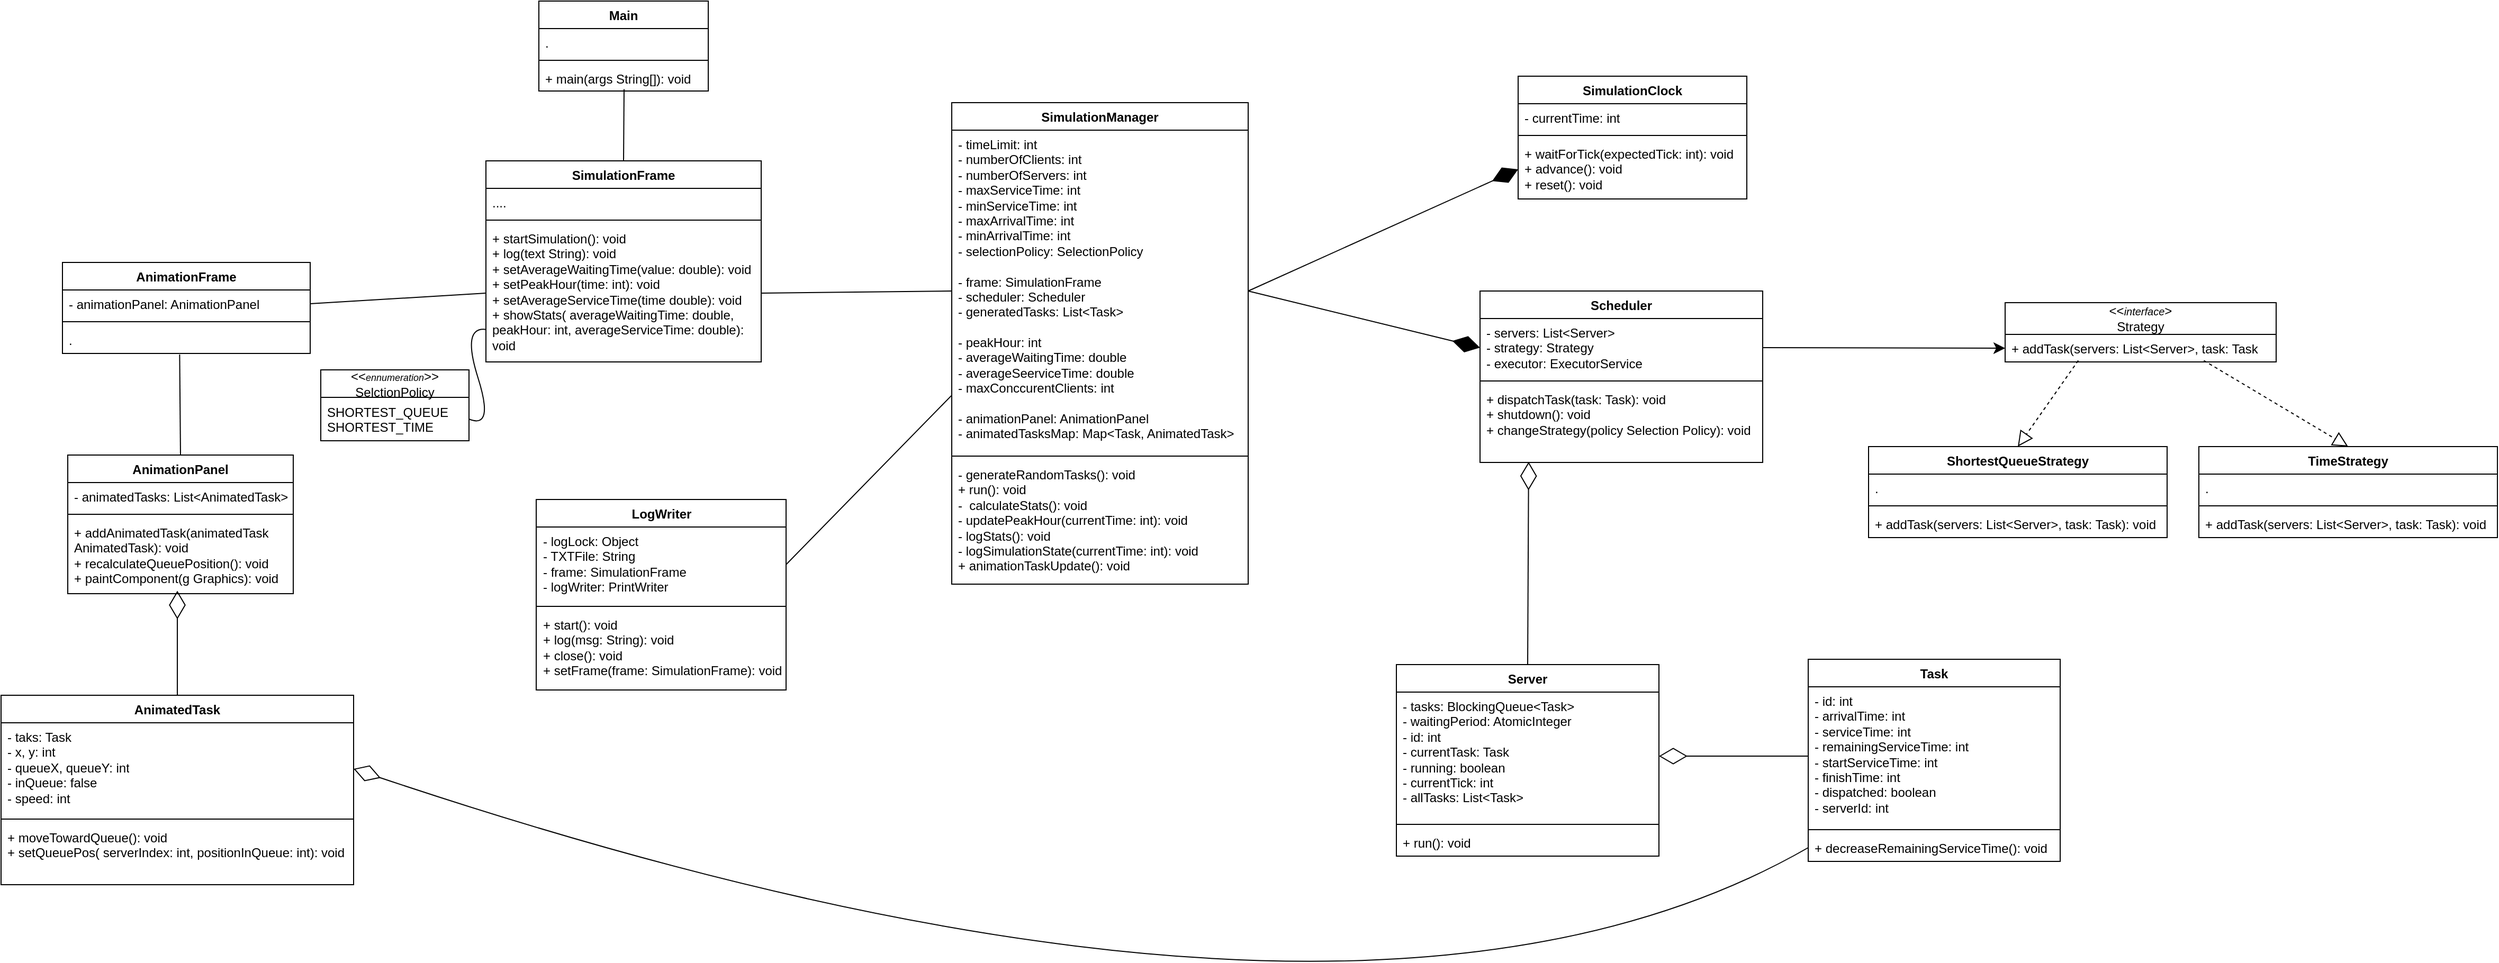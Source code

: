 <mxfile version="26.2.12">
  <diagram name="Page-1" id="WtHLVm3ZDDl0ZJdeEbrc">
    <mxGraphModel dx="3338" dy="1930" grid="0" gridSize="10" guides="1" tooltips="1" connect="1" arrows="1" fold="1" page="0" pageScale="1" pageWidth="850" pageHeight="1100" math="0" shadow="0">
      <root>
        <mxCell id="0" />
        <mxCell id="1" parent="0" />
        <mxCell id="SFz2zcpp2ltz0m5-1Bod-5" value="Scheduler" style="swimlane;fontStyle=1;align=center;verticalAlign=top;childLayout=stackLayout;horizontal=1;startSize=26;horizontalStack=0;resizeParent=1;resizeParentMax=0;resizeLast=0;collapsible=1;marginBottom=0;whiteSpace=wrap;html=1;" parent="1" vertex="1">
          <mxGeometry x="756" y="26" width="267" height="162" as="geometry" />
        </mxCell>
        <mxCell id="SFz2zcpp2ltz0m5-1Bod-6" value="- servers: List&amp;lt;Server&amp;gt;&lt;div&gt;- strategy: Strategy&lt;/div&gt;&lt;div&gt;- executor: ExecutorService&lt;/div&gt;" style="text;strokeColor=none;fillColor=none;align=left;verticalAlign=top;spacingLeft=4;spacingRight=4;overflow=hidden;rotatable=0;points=[[0,0.5],[1,0.5]];portConstraint=eastwest;whiteSpace=wrap;html=1;" parent="SFz2zcpp2ltz0m5-1Bod-5" vertex="1">
          <mxGeometry y="26" width="267" height="55" as="geometry" />
        </mxCell>
        <mxCell id="SFz2zcpp2ltz0m5-1Bod-7" value="" style="line;strokeWidth=1;fillColor=none;align=left;verticalAlign=middle;spacingTop=-1;spacingLeft=3;spacingRight=3;rotatable=0;labelPosition=right;points=[];portConstraint=eastwest;strokeColor=inherit;" parent="SFz2zcpp2ltz0m5-1Bod-5" vertex="1">
          <mxGeometry y="81" width="267" height="8" as="geometry" />
        </mxCell>
        <mxCell id="SFz2zcpp2ltz0m5-1Bod-8" value="+ dispatchTask(task: Task): void&lt;div&gt;+ shutdown(): void&lt;/div&gt;&lt;div&gt;+ changeStrategy(policy Selection Policy): void&lt;/div&gt;" style="text;strokeColor=none;fillColor=none;align=left;verticalAlign=top;spacingLeft=4;spacingRight=4;overflow=hidden;rotatable=0;points=[[0,0.5],[1,0.5]];portConstraint=eastwest;whiteSpace=wrap;html=1;" parent="SFz2zcpp2ltz0m5-1Bod-5" vertex="1">
          <mxGeometry y="89" width="267" height="73" as="geometry" />
        </mxCell>
        <mxCell id="SFz2zcpp2ltz0m5-1Bod-9" value="&lt;div&gt;&amp;lt;&amp;lt;&lt;i&gt;&lt;font style=&quot;font-size: 9px;&quot;&gt;ennumeration&lt;/font&gt;&lt;/i&gt;&amp;gt;&amp;gt;&lt;/div&gt;SelctionPolicy" style="swimlane;fontStyle=0;childLayout=stackLayout;horizontal=1;startSize=26;fillColor=none;horizontalStack=0;resizeParent=1;resizeParentMax=0;resizeLast=0;collapsible=1;marginBottom=0;whiteSpace=wrap;html=1;" parent="1" vertex="1">
          <mxGeometry x="-339" y="100.5" width="140" height="67" as="geometry" />
        </mxCell>
        <mxCell id="SFz2zcpp2ltz0m5-1Bod-10" value="SHORTEST_QUEUE&lt;div&gt;SHORTEST_TIME&lt;/div&gt;" style="text;strokeColor=none;fillColor=none;align=left;verticalAlign=top;spacingLeft=4;spacingRight=4;overflow=hidden;rotatable=0;points=[[0,0.5],[1,0.5]];portConstraint=eastwest;whiteSpace=wrap;html=1;" parent="SFz2zcpp2ltz0m5-1Bod-9" vertex="1">
          <mxGeometry y="26" width="140" height="41" as="geometry" />
        </mxCell>
        <mxCell id="SFz2zcpp2ltz0m5-1Bod-15" value="ShortestQueueStrategy" style="swimlane;fontStyle=1;align=center;verticalAlign=top;childLayout=stackLayout;horizontal=1;startSize=26;horizontalStack=0;resizeParent=1;resizeParentMax=0;resizeLast=0;collapsible=1;marginBottom=0;whiteSpace=wrap;html=1;" parent="1" vertex="1">
          <mxGeometry x="1123" y="173" width="282" height="86" as="geometry" />
        </mxCell>
        <mxCell id="SFz2zcpp2ltz0m5-1Bod-16" value="." style="text;strokeColor=none;fillColor=none;align=left;verticalAlign=top;spacingLeft=4;spacingRight=4;overflow=hidden;rotatable=0;points=[[0,0.5],[1,0.5]];portConstraint=eastwest;whiteSpace=wrap;html=1;" parent="SFz2zcpp2ltz0m5-1Bod-15" vertex="1">
          <mxGeometry y="26" width="282" height="26" as="geometry" />
        </mxCell>
        <mxCell id="SFz2zcpp2ltz0m5-1Bod-17" value="" style="line;strokeWidth=1;fillColor=none;align=left;verticalAlign=middle;spacingTop=-1;spacingLeft=3;spacingRight=3;rotatable=0;labelPosition=right;points=[];portConstraint=eastwest;strokeColor=inherit;" parent="SFz2zcpp2ltz0m5-1Bod-15" vertex="1">
          <mxGeometry y="52" width="282" height="8" as="geometry" />
        </mxCell>
        <mxCell id="SFz2zcpp2ltz0m5-1Bod-18" value="+ addTask(servers: List&amp;lt;Server&amp;gt;, task: Task): void" style="text;strokeColor=none;fillColor=none;align=left;verticalAlign=top;spacingLeft=4;spacingRight=4;overflow=hidden;rotatable=0;points=[[0,0.5],[1,0.5]];portConstraint=eastwest;whiteSpace=wrap;html=1;" parent="SFz2zcpp2ltz0m5-1Bod-15" vertex="1">
          <mxGeometry y="60" width="282" height="26" as="geometry" />
        </mxCell>
        <mxCell id="SFz2zcpp2ltz0m5-1Bod-19" value="TimeStrategy" style="swimlane;fontStyle=1;align=center;verticalAlign=top;childLayout=stackLayout;horizontal=1;startSize=26;horizontalStack=0;resizeParent=1;resizeParentMax=0;resizeLast=0;collapsible=1;marginBottom=0;whiteSpace=wrap;html=1;" parent="1" vertex="1">
          <mxGeometry x="1435" y="173" width="282" height="86" as="geometry" />
        </mxCell>
        <mxCell id="SFz2zcpp2ltz0m5-1Bod-20" value="." style="text;strokeColor=none;fillColor=none;align=left;verticalAlign=top;spacingLeft=4;spacingRight=4;overflow=hidden;rotatable=0;points=[[0,0.5],[1,0.5]];portConstraint=eastwest;whiteSpace=wrap;html=1;" parent="SFz2zcpp2ltz0m5-1Bod-19" vertex="1">
          <mxGeometry y="26" width="282" height="26" as="geometry" />
        </mxCell>
        <mxCell id="SFz2zcpp2ltz0m5-1Bod-21" value="" style="line;strokeWidth=1;fillColor=none;align=left;verticalAlign=middle;spacingTop=-1;spacingLeft=3;spacingRight=3;rotatable=0;labelPosition=right;points=[];portConstraint=eastwest;strokeColor=inherit;" parent="SFz2zcpp2ltz0m5-1Bod-19" vertex="1">
          <mxGeometry y="52" width="282" height="8" as="geometry" />
        </mxCell>
        <mxCell id="SFz2zcpp2ltz0m5-1Bod-22" value="+ addTask(servers: List&amp;lt;Server&amp;gt;, task: Task): void" style="text;strokeColor=none;fillColor=none;align=left;verticalAlign=top;spacingLeft=4;spacingRight=4;overflow=hidden;rotatable=0;points=[[0,0.5],[1,0.5]];portConstraint=eastwest;whiteSpace=wrap;html=1;" parent="SFz2zcpp2ltz0m5-1Bod-19" vertex="1">
          <mxGeometry y="60" width="282" height="26" as="geometry" />
        </mxCell>
        <mxCell id="SFz2zcpp2ltz0m5-1Bod-23" value="SimulationManager" style="swimlane;fontStyle=1;align=center;verticalAlign=top;childLayout=stackLayout;horizontal=1;startSize=26;horizontalStack=0;resizeParent=1;resizeParentMax=0;resizeLast=0;collapsible=1;marginBottom=0;whiteSpace=wrap;html=1;" parent="1" vertex="1">
          <mxGeometry x="257" y="-152" width="280" height="455" as="geometry" />
        </mxCell>
        <mxCell id="SFz2zcpp2ltz0m5-1Bod-24" value="- timeLimit: int&lt;div&gt;- numberOfClients: int&lt;/div&gt;&lt;div&gt;- numberOfServers: int&lt;/div&gt;&lt;div&gt;- maxServiceTime: int&lt;/div&gt;&lt;div&gt;- minServiceTime: int&lt;/div&gt;&lt;div&gt;- maxArrivalTime: int&lt;/div&gt;&lt;div&gt;- minArrivalTime: int&lt;/div&gt;&lt;div&gt;- selectionPolicy: SelectionPolicy&lt;/div&gt;&lt;div&gt;&lt;br&gt;&lt;/div&gt;&lt;div&gt;- frame: SimulationFrame&lt;/div&gt;&lt;div&gt;- scheduler: Scheduler&lt;br&gt;- generatedTasks: List&amp;lt;Task&amp;gt;&lt;/div&gt;&lt;div&gt;&lt;br&gt;&lt;/div&gt;&lt;div&gt;- peakHour: int&lt;/div&gt;&lt;div&gt;- averageWaitingTime: double&lt;/div&gt;&lt;div&gt;- averageSeerviceTime: double&lt;/div&gt;&lt;div&gt;- maxConccurentClients: int&lt;/div&gt;&lt;div&gt;&lt;br&gt;&lt;/div&gt;&lt;div&gt;- animationPanel: AnimationPanel&lt;/div&gt;&lt;div&gt;- animatedTasksMap: Map&amp;lt;Task, AnimatedTask&amp;gt;&lt;/div&gt;" style="text;strokeColor=none;fillColor=none;align=left;verticalAlign=top;spacingLeft=4;spacingRight=4;overflow=hidden;rotatable=0;points=[[0,0.5],[1,0.5]];portConstraint=eastwest;whiteSpace=wrap;html=1;" parent="SFz2zcpp2ltz0m5-1Bod-23" vertex="1">
          <mxGeometry y="26" width="280" height="304" as="geometry" />
        </mxCell>
        <mxCell id="SFz2zcpp2ltz0m5-1Bod-25" value="" style="line;strokeWidth=1;fillColor=none;align=left;verticalAlign=middle;spacingTop=-1;spacingLeft=3;spacingRight=3;rotatable=0;labelPosition=right;points=[];portConstraint=eastwest;strokeColor=inherit;" parent="SFz2zcpp2ltz0m5-1Bod-23" vertex="1">
          <mxGeometry y="330" width="280" height="8" as="geometry" />
        </mxCell>
        <mxCell id="SFz2zcpp2ltz0m5-1Bod-26" value="- generateRandomTasks(): void&lt;div&gt;&lt;span style=&quot;background-color: transparent; color: light-dark(rgb(0, 0, 0), rgb(255, 255, 255));&quot;&gt;+ run(): void&lt;/span&gt;&lt;/div&gt;&lt;div&gt;&lt;span style=&quot;background-color: transparent; color: light-dark(rgb(0, 0, 0), rgb(255, 255, 255));&quot;&gt;-&amp;nbsp; calculateStats(): void&lt;/span&gt;&lt;/div&gt;&lt;div&gt;&lt;span style=&quot;background-color: transparent; color: light-dark(rgb(0, 0, 0), rgb(255, 255, 255));&quot;&gt;- updatePeakHour(currentTime: int): void&lt;/span&gt;&lt;/div&gt;&lt;div&gt;- logStats(): void&lt;/div&gt;&lt;div&gt;- logSimulationState(currentTime: int): void&lt;/div&gt;&lt;div&gt;+ animationTaskUpdate(): void&lt;/div&gt;&lt;div&gt;&lt;br&gt;&lt;/div&gt;" style="text;strokeColor=none;fillColor=none;align=left;verticalAlign=top;spacingLeft=4;spacingRight=4;overflow=hidden;rotatable=0;points=[[0,0.5],[1,0.5]];portConstraint=eastwest;whiteSpace=wrap;html=1;" parent="SFz2zcpp2ltz0m5-1Bod-23" vertex="1">
          <mxGeometry y="338" width="280" height="117" as="geometry" />
        </mxCell>
        <mxCell id="SFz2zcpp2ltz0m5-1Bod-27" value="LogWriter" style="swimlane;fontStyle=1;align=center;verticalAlign=top;childLayout=stackLayout;horizontal=1;startSize=26;horizontalStack=0;resizeParent=1;resizeParentMax=0;resizeLast=0;collapsible=1;marginBottom=0;whiteSpace=wrap;html=1;" parent="1" vertex="1">
          <mxGeometry x="-135.5" y="223" width="236" height="180" as="geometry" />
        </mxCell>
        <mxCell id="SFz2zcpp2ltz0m5-1Bod-28" value="- logLock: Object&lt;div&gt;- TXTFile: String&lt;/div&gt;&lt;div&gt;- frame: SimulationFrame&lt;/div&gt;&lt;div&gt;- logWriter: PrintWriter&lt;/div&gt;&lt;div&gt;&lt;br&gt;&lt;/div&gt;" style="text;strokeColor=none;fillColor=none;align=left;verticalAlign=top;spacingLeft=4;spacingRight=4;overflow=hidden;rotatable=0;points=[[0,0.5],[1,0.5]];portConstraint=eastwest;whiteSpace=wrap;html=1;" parent="SFz2zcpp2ltz0m5-1Bod-27" vertex="1">
          <mxGeometry y="26" width="236" height="71" as="geometry" />
        </mxCell>
        <mxCell id="SFz2zcpp2ltz0m5-1Bod-29" value="" style="line;strokeWidth=1;fillColor=none;align=left;verticalAlign=middle;spacingTop=-1;spacingLeft=3;spacingRight=3;rotatable=0;labelPosition=right;points=[];portConstraint=eastwest;strokeColor=inherit;" parent="SFz2zcpp2ltz0m5-1Bod-27" vertex="1">
          <mxGeometry y="97" width="236" height="8" as="geometry" />
        </mxCell>
        <mxCell id="SFz2zcpp2ltz0m5-1Bod-30" value="+ start(): void&lt;div&gt;+ log(msg: String): void&lt;/div&gt;&lt;div&gt;+ close(): void&lt;/div&gt;&lt;div&gt;+ setFrame(frame: SimulationFrame): void&lt;/div&gt;" style="text;strokeColor=none;fillColor=none;align=left;verticalAlign=top;spacingLeft=4;spacingRight=4;overflow=hidden;rotatable=0;points=[[0,0.5],[1,0.5]];portConstraint=eastwest;whiteSpace=wrap;html=1;" parent="SFz2zcpp2ltz0m5-1Bod-27" vertex="1">
          <mxGeometry y="105" width="236" height="75" as="geometry" />
        </mxCell>
        <mxCell id="SFz2zcpp2ltz0m5-1Bod-31" value="AnimationFrame" style="swimlane;fontStyle=1;align=center;verticalAlign=top;childLayout=stackLayout;horizontal=1;startSize=26;horizontalStack=0;resizeParent=1;resizeParentMax=0;resizeLast=0;collapsible=1;marginBottom=0;whiteSpace=wrap;html=1;" parent="1" vertex="1">
          <mxGeometry x="-583" y="-1" width="234" height="86" as="geometry" />
        </mxCell>
        <mxCell id="SFz2zcpp2ltz0m5-1Bod-32" value="- animationPanel: AnimationPanel" style="text;strokeColor=none;fillColor=none;align=left;verticalAlign=top;spacingLeft=4;spacingRight=4;overflow=hidden;rotatable=0;points=[[0,0.5],[1,0.5]];portConstraint=eastwest;whiteSpace=wrap;html=1;" parent="SFz2zcpp2ltz0m5-1Bod-31" vertex="1">
          <mxGeometry y="26" width="234" height="26" as="geometry" />
        </mxCell>
        <mxCell id="SFz2zcpp2ltz0m5-1Bod-33" value="" style="line;strokeWidth=1;fillColor=none;align=left;verticalAlign=middle;spacingTop=-1;spacingLeft=3;spacingRight=3;rotatable=0;labelPosition=right;points=[];portConstraint=eastwest;strokeColor=inherit;" parent="SFz2zcpp2ltz0m5-1Bod-31" vertex="1">
          <mxGeometry y="52" width="234" height="8" as="geometry" />
        </mxCell>
        <mxCell id="SFz2zcpp2ltz0m5-1Bod-34" value="." style="text;strokeColor=none;fillColor=none;align=left;verticalAlign=top;spacingLeft=4;spacingRight=4;overflow=hidden;rotatable=0;points=[[0,0.5],[1,0.5]];portConstraint=eastwest;whiteSpace=wrap;html=1;" parent="SFz2zcpp2ltz0m5-1Bod-31" vertex="1">
          <mxGeometry y="60" width="234" height="26" as="geometry" />
        </mxCell>
        <mxCell id="SFz2zcpp2ltz0m5-1Bod-35" value="AnimationPanel" style="swimlane;fontStyle=1;align=center;verticalAlign=top;childLayout=stackLayout;horizontal=1;startSize=26;horizontalStack=0;resizeParent=1;resizeParentMax=0;resizeLast=0;collapsible=1;marginBottom=0;whiteSpace=wrap;html=1;" parent="1" vertex="1">
          <mxGeometry x="-578" y="181" width="213" height="131" as="geometry" />
        </mxCell>
        <mxCell id="SFz2zcpp2ltz0m5-1Bod-36" value="- animatedTasks: List&amp;lt;AnimatedTask&amp;gt;" style="text;strokeColor=none;fillColor=none;align=left;verticalAlign=top;spacingLeft=4;spacingRight=4;overflow=hidden;rotatable=0;points=[[0,0.5],[1,0.5]];portConstraint=eastwest;whiteSpace=wrap;html=1;" parent="SFz2zcpp2ltz0m5-1Bod-35" vertex="1">
          <mxGeometry y="26" width="213" height="26" as="geometry" />
        </mxCell>
        <mxCell id="SFz2zcpp2ltz0m5-1Bod-37" value="" style="line;strokeWidth=1;fillColor=none;align=left;verticalAlign=middle;spacingTop=-1;spacingLeft=3;spacingRight=3;rotatable=0;labelPosition=right;points=[];portConstraint=eastwest;strokeColor=inherit;" parent="SFz2zcpp2ltz0m5-1Bod-35" vertex="1">
          <mxGeometry y="52" width="213" height="8" as="geometry" />
        </mxCell>
        <mxCell id="SFz2zcpp2ltz0m5-1Bod-38" value="+ addAnimatedTask(animatedTask AnimatedTask): void&lt;div&gt;+ recalculateQueuePosition(): void&lt;/div&gt;&lt;div&gt;+ paintComponent(g Graphics): void&lt;/div&gt;" style="text;strokeColor=none;fillColor=none;align=left;verticalAlign=top;spacingLeft=4;spacingRight=4;overflow=hidden;rotatable=0;points=[[0,0.5],[1,0.5]];portConstraint=eastwest;whiteSpace=wrap;html=1;" parent="SFz2zcpp2ltz0m5-1Bod-35" vertex="1">
          <mxGeometry y="60" width="213" height="71" as="geometry" />
        </mxCell>
        <mxCell id="SFz2zcpp2ltz0m5-1Bod-39" value="Main" style="swimlane;fontStyle=1;align=center;verticalAlign=top;childLayout=stackLayout;horizontal=1;startSize=26;horizontalStack=0;resizeParent=1;resizeParentMax=0;resizeLast=0;collapsible=1;marginBottom=0;whiteSpace=wrap;html=1;" parent="1" vertex="1">
          <mxGeometry x="-133" y="-248" width="160" height="85" as="geometry" />
        </mxCell>
        <mxCell id="SFz2zcpp2ltz0m5-1Bod-40" value="." style="text;strokeColor=none;fillColor=none;align=left;verticalAlign=top;spacingLeft=4;spacingRight=4;overflow=hidden;rotatable=0;points=[[0,0.5],[1,0.5]];portConstraint=eastwest;whiteSpace=wrap;html=1;" parent="SFz2zcpp2ltz0m5-1Bod-39" vertex="1">
          <mxGeometry y="26" width="160" height="26" as="geometry" />
        </mxCell>
        <mxCell id="SFz2zcpp2ltz0m5-1Bod-41" value="" style="line;strokeWidth=1;fillColor=none;align=left;verticalAlign=middle;spacingTop=-1;spacingLeft=3;spacingRight=3;rotatable=0;labelPosition=right;points=[];portConstraint=eastwest;strokeColor=inherit;" parent="SFz2zcpp2ltz0m5-1Bod-39" vertex="1">
          <mxGeometry y="52" width="160" height="8" as="geometry" />
        </mxCell>
        <mxCell id="SFz2zcpp2ltz0m5-1Bod-42" value="+ main(args String[]): void" style="text;strokeColor=none;fillColor=none;align=left;verticalAlign=top;spacingLeft=4;spacingRight=4;overflow=hidden;rotatable=0;points=[[0,0.5],[1,0.5]];portConstraint=eastwest;whiteSpace=wrap;html=1;" parent="SFz2zcpp2ltz0m5-1Bod-39" vertex="1">
          <mxGeometry y="60" width="160" height="25" as="geometry" />
        </mxCell>
        <mxCell id="SFz2zcpp2ltz0m5-1Bod-47" value="SimulationFrame" style="swimlane;fontStyle=1;align=center;verticalAlign=top;childLayout=stackLayout;horizontal=1;startSize=26;horizontalStack=0;resizeParent=1;resizeParentMax=0;resizeLast=0;collapsible=1;marginBottom=0;whiteSpace=wrap;html=1;" parent="1" vertex="1">
          <mxGeometry x="-183" y="-97" width="260" height="190" as="geometry" />
        </mxCell>
        <mxCell id="SFz2zcpp2ltz0m5-1Bod-48" value="...." style="text;strokeColor=none;fillColor=none;align=left;verticalAlign=top;spacingLeft=4;spacingRight=4;overflow=hidden;rotatable=0;points=[[0,0.5],[1,0.5]];portConstraint=eastwest;whiteSpace=wrap;html=1;" parent="SFz2zcpp2ltz0m5-1Bod-47" vertex="1">
          <mxGeometry y="26" width="260" height="26" as="geometry" />
        </mxCell>
        <mxCell id="SFz2zcpp2ltz0m5-1Bod-49" value="" style="line;strokeWidth=1;fillColor=none;align=left;verticalAlign=middle;spacingTop=-1;spacingLeft=3;spacingRight=3;rotatable=0;labelPosition=right;points=[];portConstraint=eastwest;strokeColor=inherit;" parent="SFz2zcpp2ltz0m5-1Bod-47" vertex="1">
          <mxGeometry y="52" width="260" height="8" as="geometry" />
        </mxCell>
        <mxCell id="SFz2zcpp2ltz0m5-1Bod-50" value="+ startSimulation(): void&lt;div&gt;+ log(text String): void&lt;/div&gt;&lt;div&gt;+ setAverageWaitingTime(value: double): void&lt;/div&gt;&lt;div&gt;+ setPeakHour(time: int): void&lt;/div&gt;&lt;div&gt;+ setAverageServiceTime(time double): void&lt;/div&gt;&lt;div&gt;+ showStats( averageWaitingTime: double, peakHour: int, averageServiceTime: double): void&lt;/div&gt;" style="text;strokeColor=none;fillColor=none;align=left;verticalAlign=top;spacingLeft=4;spacingRight=4;overflow=hidden;rotatable=0;points=[[0,0.5],[1,0.5]];portConstraint=eastwest;whiteSpace=wrap;html=1;" parent="SFz2zcpp2ltz0m5-1Bod-47" vertex="1">
          <mxGeometry y="60" width="260" height="130" as="geometry" />
        </mxCell>
        <mxCell id="SFz2zcpp2ltz0m5-1Bod-51" value="AnimatedTask" style="swimlane;fontStyle=1;align=center;verticalAlign=top;childLayout=stackLayout;horizontal=1;startSize=26;horizontalStack=0;resizeParent=1;resizeParentMax=0;resizeLast=0;collapsible=1;marginBottom=0;whiteSpace=wrap;html=1;" parent="1" vertex="1">
          <mxGeometry x="-641" y="408" width="333" height="179" as="geometry" />
        </mxCell>
        <mxCell id="SFz2zcpp2ltz0m5-1Bod-52" value="- taks: Task&lt;div&gt;- x, y: int&lt;/div&gt;&lt;div&gt;- queueX, queueY: int&lt;/div&gt;&lt;div&gt;- inQueue: false&lt;/div&gt;&lt;div&gt;- speed: int&lt;/div&gt;" style="text;strokeColor=none;fillColor=none;align=left;verticalAlign=top;spacingLeft=4;spacingRight=4;overflow=hidden;rotatable=0;points=[[0,0.5],[1,0.5]];portConstraint=eastwest;whiteSpace=wrap;html=1;" parent="SFz2zcpp2ltz0m5-1Bod-51" vertex="1">
          <mxGeometry y="26" width="333" height="87" as="geometry" />
        </mxCell>
        <mxCell id="SFz2zcpp2ltz0m5-1Bod-53" value="" style="line;strokeWidth=1;fillColor=none;align=left;verticalAlign=middle;spacingTop=-1;spacingLeft=3;spacingRight=3;rotatable=0;labelPosition=right;points=[];portConstraint=eastwest;strokeColor=inherit;" parent="SFz2zcpp2ltz0m5-1Bod-51" vertex="1">
          <mxGeometry y="113" width="333" height="8" as="geometry" />
        </mxCell>
        <mxCell id="SFz2zcpp2ltz0m5-1Bod-54" value="+ moveTowardQueue(): void&lt;div&gt;+ setQueuePos( serverIndex: int, positionInQueue: int): void&lt;/div&gt;&lt;div&gt;&lt;br&gt;&lt;/div&gt;" style="text;strokeColor=none;fillColor=none;align=left;verticalAlign=top;spacingLeft=4;spacingRight=4;overflow=hidden;rotatable=0;points=[[0,0.5],[1,0.5]];portConstraint=eastwest;whiteSpace=wrap;html=1;" parent="SFz2zcpp2ltz0m5-1Bod-51" vertex="1">
          <mxGeometry y="121" width="333" height="58" as="geometry" />
        </mxCell>
        <mxCell id="SFz2zcpp2ltz0m5-1Bod-55" value="Server" style="swimlane;fontStyle=1;align=center;verticalAlign=top;childLayout=stackLayout;horizontal=1;startSize=26;horizontalStack=0;resizeParent=1;resizeParentMax=0;resizeLast=0;collapsible=1;marginBottom=0;whiteSpace=wrap;html=1;" parent="1" vertex="1">
          <mxGeometry x="677" y="379" width="248" height="181" as="geometry" />
        </mxCell>
        <mxCell id="SFz2zcpp2ltz0m5-1Bod-56" value="- tasks: BlockingQueue&amp;lt;Task&amp;gt;&lt;div&gt;- waitingPeriod: AtomicInteger&lt;/div&gt;&lt;div&gt;- id: int&lt;/div&gt;&lt;div&gt;- currentTask: Task&lt;/div&gt;&lt;div&gt;- running: boolean&lt;/div&gt;&lt;div&gt;- currentTick: int&lt;/div&gt;&lt;div&gt;- allTasks: List&amp;lt;Task&amp;gt;&lt;/div&gt;" style="text;strokeColor=none;fillColor=none;align=left;verticalAlign=top;spacingLeft=4;spacingRight=4;overflow=hidden;rotatable=0;points=[[0,0.5],[1,0.5]];portConstraint=eastwest;whiteSpace=wrap;html=1;" parent="SFz2zcpp2ltz0m5-1Bod-55" vertex="1">
          <mxGeometry y="26" width="248" height="121" as="geometry" />
        </mxCell>
        <mxCell id="SFz2zcpp2ltz0m5-1Bod-57" value="" style="line;strokeWidth=1;fillColor=none;align=left;verticalAlign=middle;spacingTop=-1;spacingLeft=3;spacingRight=3;rotatable=0;labelPosition=right;points=[];portConstraint=eastwest;strokeColor=inherit;" parent="SFz2zcpp2ltz0m5-1Bod-55" vertex="1">
          <mxGeometry y="147" width="248" height="8" as="geometry" />
        </mxCell>
        <mxCell id="SFz2zcpp2ltz0m5-1Bod-58" value="+ run(): void" style="text;strokeColor=none;fillColor=none;align=left;verticalAlign=top;spacingLeft=4;spacingRight=4;overflow=hidden;rotatable=0;points=[[0,0.5],[1,0.5]];portConstraint=eastwest;whiteSpace=wrap;html=1;" parent="SFz2zcpp2ltz0m5-1Bod-55" vertex="1">
          <mxGeometry y="155" width="248" height="26" as="geometry" />
        </mxCell>
        <mxCell id="SFz2zcpp2ltz0m5-1Bod-59" value="SimulationClock" style="swimlane;fontStyle=1;align=center;verticalAlign=top;childLayout=stackLayout;horizontal=1;startSize=26;horizontalStack=0;resizeParent=1;resizeParentMax=0;resizeLast=0;collapsible=1;marginBottom=0;whiteSpace=wrap;html=1;" parent="1" vertex="1">
          <mxGeometry x="792" y="-177" width="216" height="116" as="geometry" />
        </mxCell>
        <mxCell id="SFz2zcpp2ltz0m5-1Bod-60" value="- currentTime: int" style="text;strokeColor=none;fillColor=none;align=left;verticalAlign=top;spacingLeft=4;spacingRight=4;overflow=hidden;rotatable=0;points=[[0,0.5],[1,0.5]];portConstraint=eastwest;whiteSpace=wrap;html=1;" parent="SFz2zcpp2ltz0m5-1Bod-59" vertex="1">
          <mxGeometry y="26" width="216" height="26" as="geometry" />
        </mxCell>
        <mxCell id="SFz2zcpp2ltz0m5-1Bod-61" value="" style="line;strokeWidth=1;fillColor=none;align=left;verticalAlign=middle;spacingTop=-1;spacingLeft=3;spacingRight=3;rotatable=0;labelPosition=right;points=[];portConstraint=eastwest;strokeColor=inherit;" parent="SFz2zcpp2ltz0m5-1Bod-59" vertex="1">
          <mxGeometry y="52" width="216" height="8" as="geometry" />
        </mxCell>
        <mxCell id="SFz2zcpp2ltz0m5-1Bod-62" value="+ waitForTick(expectedTick: int): void&lt;div&gt;+ advance(): void&lt;/div&gt;&lt;div&gt;+ reset(): void&lt;/div&gt;" style="text;strokeColor=none;fillColor=none;align=left;verticalAlign=top;spacingLeft=4;spacingRight=4;overflow=hidden;rotatable=0;points=[[0,0.5],[1,0.5]];portConstraint=eastwest;whiteSpace=wrap;html=1;" parent="SFz2zcpp2ltz0m5-1Bod-59" vertex="1">
          <mxGeometry y="60" width="216" height="56" as="geometry" />
        </mxCell>
        <mxCell id="SFz2zcpp2ltz0m5-1Bod-63" value="Task" style="swimlane;fontStyle=1;align=center;verticalAlign=top;childLayout=stackLayout;horizontal=1;startSize=26;horizontalStack=0;resizeParent=1;resizeParentMax=0;resizeLast=0;collapsible=1;marginBottom=0;whiteSpace=wrap;html=1;" parent="1" vertex="1">
          <mxGeometry x="1066" y="374" width="238" height="191" as="geometry" />
        </mxCell>
        <mxCell id="SFz2zcpp2ltz0m5-1Bod-64" value="- id: int&lt;div&gt;- arrivalTime: int&lt;/div&gt;&lt;div&gt;- serviceTime: int&lt;/div&gt;&lt;div&gt;- remainingServiceTime: int&lt;/div&gt;&lt;div&gt;- startServiceTime: int&lt;/div&gt;&lt;div&gt;- finishTime: int&lt;/div&gt;&lt;div&gt;- dispatched: boolean&lt;/div&gt;&lt;div&gt;- serverId: int&lt;/div&gt;" style="text;strokeColor=none;fillColor=none;align=left;verticalAlign=top;spacingLeft=4;spacingRight=4;overflow=hidden;rotatable=0;points=[[0,0.5],[1,0.5]];portConstraint=eastwest;whiteSpace=wrap;html=1;" parent="SFz2zcpp2ltz0m5-1Bod-63" vertex="1">
          <mxGeometry y="26" width="238" height="131" as="geometry" />
        </mxCell>
        <mxCell id="SFz2zcpp2ltz0m5-1Bod-65" value="" style="line;strokeWidth=1;fillColor=none;align=left;verticalAlign=middle;spacingTop=-1;spacingLeft=3;spacingRight=3;rotatable=0;labelPosition=right;points=[];portConstraint=eastwest;strokeColor=inherit;" parent="SFz2zcpp2ltz0m5-1Bod-63" vertex="1">
          <mxGeometry y="157" width="238" height="8" as="geometry" />
        </mxCell>
        <mxCell id="SFz2zcpp2ltz0m5-1Bod-66" value="+ decreaseRemainingServiceTime(): void" style="text;strokeColor=none;fillColor=none;align=left;verticalAlign=top;spacingLeft=4;spacingRight=4;overflow=hidden;rotatable=0;points=[[0,0.5],[1,0.5]];portConstraint=eastwest;whiteSpace=wrap;html=1;" parent="SFz2zcpp2ltz0m5-1Bod-63" vertex="1">
          <mxGeometry y="165" width="238" height="26" as="geometry" />
        </mxCell>
        <mxCell id="SFz2zcpp2ltz0m5-1Bod-67" value="&lt;div&gt;&amp;lt;&amp;lt;&lt;i&gt;&lt;font style=&quot;font-size: 10px;&quot;&gt;interface&lt;/font&gt;&lt;/i&gt;&amp;gt;&lt;/div&gt;Strategy" style="swimlane;fontStyle=0;childLayout=stackLayout;horizontal=1;startSize=30;fillColor=none;horizontalStack=0;resizeParent=1;resizeParentMax=0;resizeLast=0;collapsible=1;marginBottom=0;whiteSpace=wrap;html=1;" parent="1" vertex="1">
          <mxGeometry x="1252" y="37" width="256" height="56" as="geometry" />
        </mxCell>
        <mxCell id="SFz2zcpp2ltz0m5-1Bod-68" value="+ addTask(servers: List&amp;lt;Server&amp;gt;, task: Task" style="text;strokeColor=none;fillColor=none;align=left;verticalAlign=top;spacingLeft=4;spacingRight=4;overflow=hidden;rotatable=0;points=[[0,0.5],[1,0.5]];portConstraint=eastwest;whiteSpace=wrap;html=1;" parent="SFz2zcpp2ltz0m5-1Bod-67" vertex="1">
          <mxGeometry y="30" width="256" height="26" as="geometry" />
        </mxCell>
        <mxCell id="cizCI-SVhBW7zia3xUuU-2" style="edgeStyle=none;curved=1;rounded=0;orthogonalLoop=1;jettySize=auto;html=1;exitX=1;exitY=0.5;exitDx=0;exitDy=0;entryX=0;entryY=0.5;entryDx=0;entryDy=0;fontSize=12;startSize=8;endSize=8;" edge="1" parent="1" source="SFz2zcpp2ltz0m5-1Bod-6" target="SFz2zcpp2ltz0m5-1Bod-68">
          <mxGeometry relative="1" as="geometry" />
        </mxCell>
        <mxCell id="cizCI-SVhBW7zia3xUuU-5" value="" style="endArrow=block;dashed=1;endFill=0;endSize=12;html=1;rounded=0;fontSize=12;curved=1;exitX=0.733;exitY=0.949;exitDx=0;exitDy=0;exitPerimeter=0;entryX=0.5;entryY=0;entryDx=0;entryDy=0;" edge="1" parent="1" source="SFz2zcpp2ltz0m5-1Bod-68" target="SFz2zcpp2ltz0m5-1Bod-19">
          <mxGeometry width="160" relative="1" as="geometry">
            <mxPoint x="1115" y="239" as="sourcePoint" />
            <mxPoint x="1275" y="239" as="targetPoint" />
          </mxGeometry>
        </mxCell>
        <mxCell id="cizCI-SVhBW7zia3xUuU-6" value="" style="endArrow=block;dashed=1;endFill=0;endSize=12;html=1;rounded=0;fontSize=12;curved=1;exitX=0.27;exitY=0.949;exitDx=0;exitDy=0;exitPerimeter=0;entryX=0.5;entryY=0;entryDx=0;entryDy=0;" edge="1" parent="1" source="SFz2zcpp2ltz0m5-1Bod-68" target="SFz2zcpp2ltz0m5-1Bod-15">
          <mxGeometry width="160" relative="1" as="geometry">
            <mxPoint x="1158" y="108" as="sourcePoint" />
            <mxPoint x="1318" y="108" as="targetPoint" />
          </mxGeometry>
        </mxCell>
        <mxCell id="cizCI-SVhBW7zia3xUuU-9" value="" style="endArrow=diamondThin;endFill=1;endSize=24;html=1;rounded=0;fontSize=12;curved=1;entryX=0;entryY=0.5;entryDx=0;entryDy=0;exitX=1;exitY=0.5;exitDx=0;exitDy=0;" edge="1" parent="1" source="SFz2zcpp2ltz0m5-1Bod-24" target="SFz2zcpp2ltz0m5-1Bod-6">
          <mxGeometry width="160" relative="1" as="geometry">
            <mxPoint x="439" y="205" as="sourcePoint" />
            <mxPoint x="599" y="205" as="targetPoint" />
          </mxGeometry>
        </mxCell>
        <mxCell id="cizCI-SVhBW7zia3xUuU-10" value="" style="endArrow=diamondThin;endFill=1;endSize=24;html=1;rounded=0;fontSize=12;curved=1;exitX=1;exitY=0.5;exitDx=0;exitDy=0;entryX=0;entryY=0.5;entryDx=0;entryDy=0;" edge="1" parent="1" source="SFz2zcpp2ltz0m5-1Bod-24" target="SFz2zcpp2ltz0m5-1Bod-62">
          <mxGeometry width="160" relative="1" as="geometry">
            <mxPoint x="838" y="-16" as="sourcePoint" />
            <mxPoint x="998" y="-16" as="targetPoint" />
          </mxGeometry>
        </mxCell>
        <mxCell id="cizCI-SVhBW7zia3xUuU-11" value="" style="endArrow=none;html=1;rounded=0;fontSize=12;startSize=8;endSize=8;curved=1;exitX=1;exitY=0.5;exitDx=0;exitDy=0;entryX=0;entryY=0.5;entryDx=0;entryDy=0;" edge="1" parent="1" source="SFz2zcpp2ltz0m5-1Bod-50" target="SFz2zcpp2ltz0m5-1Bod-24">
          <mxGeometry width="50" height="50" relative="1" as="geometry">
            <mxPoint x="125" y="98" as="sourcePoint" />
            <mxPoint x="175" y="48" as="targetPoint" />
          </mxGeometry>
        </mxCell>
        <mxCell id="cizCI-SVhBW7zia3xUuU-13" value="" style="endArrow=none;html=1;rounded=0;fontSize=12;startSize=8;endSize=8;curved=1;exitX=1;exitY=0.5;exitDx=0;exitDy=0;entryX=-0.001;entryY=0.825;entryDx=0;entryDy=0;entryPerimeter=0;" edge="1" parent="1" source="SFz2zcpp2ltz0m5-1Bod-28" target="SFz2zcpp2ltz0m5-1Bod-24">
          <mxGeometry width="50" height="50" relative="1" as="geometry">
            <mxPoint x="126" y="289" as="sourcePoint" />
            <mxPoint x="176" y="239" as="targetPoint" />
          </mxGeometry>
        </mxCell>
        <mxCell id="cizCI-SVhBW7zia3xUuU-14" value="" style="endArrow=diamondThin;endFill=0;endSize=24;html=1;rounded=0;fontSize=12;curved=1;exitX=0.5;exitY=0;exitDx=0;exitDy=0;entryX=0.172;entryY=0.991;entryDx=0;entryDy=0;entryPerimeter=0;" edge="1" parent="1" source="SFz2zcpp2ltz0m5-1Bod-55" target="SFz2zcpp2ltz0m5-1Bod-8">
          <mxGeometry width="160" relative="1" as="geometry">
            <mxPoint x="781" y="340" as="sourcePoint" />
            <mxPoint x="941" y="340" as="targetPoint" />
          </mxGeometry>
        </mxCell>
        <mxCell id="cizCI-SVhBW7zia3xUuU-15" value="" style="endArrow=diamondThin;endFill=0;endSize=24;html=1;rounded=0;fontSize=12;curved=1;entryX=1;entryY=0.5;entryDx=0;entryDy=0;exitX=0;exitY=0.5;exitDx=0;exitDy=0;" edge="1" parent="1" source="SFz2zcpp2ltz0m5-1Bod-64" target="SFz2zcpp2ltz0m5-1Bod-56">
          <mxGeometry width="160" relative="1" as="geometry">
            <mxPoint x="781" y="429" as="sourcePoint" />
            <mxPoint x="941" y="429" as="targetPoint" />
          </mxGeometry>
        </mxCell>
        <mxCell id="cizCI-SVhBW7zia3xUuU-16" value="" style="endArrow=none;html=1;rounded=0;fontSize=12;startSize=8;endSize=8;curved=1;entryX=0;entryY=0.5;entryDx=0;entryDy=0;exitX=1;exitY=0.5;exitDx=0;exitDy=0;" edge="1" parent="1" source="SFz2zcpp2ltz0m5-1Bod-32" target="SFz2zcpp2ltz0m5-1Bod-50">
          <mxGeometry width="50" height="50" relative="1" as="geometry">
            <mxPoint x="-329" y="276" as="sourcePoint" />
            <mxPoint x="-279" y="226" as="targetPoint" />
          </mxGeometry>
        </mxCell>
        <mxCell id="cizCI-SVhBW7zia3xUuU-17" value="" style="endArrow=none;html=1;rounded=0;fontSize=12;startSize=8;endSize=8;curved=1;entryX=0.473;entryY=1.038;entryDx=0;entryDy=0;entryPerimeter=0;exitX=0.5;exitY=0;exitDx=0;exitDy=0;" edge="1" parent="1" source="SFz2zcpp2ltz0m5-1Bod-35" target="SFz2zcpp2ltz0m5-1Bod-34">
          <mxGeometry width="50" height="50" relative="1" as="geometry">
            <mxPoint x="-329" y="276" as="sourcePoint" />
            <mxPoint x="-279" y="226" as="targetPoint" />
          </mxGeometry>
        </mxCell>
        <mxCell id="cizCI-SVhBW7zia3xUuU-18" value="" style="endArrow=diamondThin;endFill=0;endSize=24;html=1;rounded=0;fontSize=12;curved=1;entryX=0.486;entryY=0.962;entryDx=0;entryDy=0;entryPerimeter=0;exitX=0.5;exitY=0;exitDx=0;exitDy=0;" edge="1" parent="1" source="SFz2zcpp2ltz0m5-1Bod-51" target="SFz2zcpp2ltz0m5-1Bod-38">
          <mxGeometry width="160" relative="1" as="geometry">
            <mxPoint x="-468" y="565" as="sourcePoint" />
            <mxPoint x="-308" y="565" as="targetPoint" />
          </mxGeometry>
        </mxCell>
        <mxCell id="cizCI-SVhBW7zia3xUuU-19" value="" style="endArrow=none;html=1;rounded=0;fontSize=12;startSize=8;endSize=8;curved=1;entryX=1;entryY=0.5;entryDx=0;entryDy=0;exitX=0.001;exitY=0.764;exitDx=0;exitDy=0;exitPerimeter=0;" edge="1" parent="1" source="SFz2zcpp2ltz0m5-1Bod-50" target="SFz2zcpp2ltz0m5-1Bod-10">
          <mxGeometry width="50" height="50" relative="1" as="geometry">
            <mxPoint x="82" y="285" as="sourcePoint" />
            <mxPoint x="132" y="235" as="targetPoint" />
            <Array as="points">
              <mxPoint x="-206" y="59" />
              <mxPoint x="-175" y="157" />
            </Array>
          </mxGeometry>
        </mxCell>
        <mxCell id="cizCI-SVhBW7zia3xUuU-20" value="" style="endArrow=none;html=1;rounded=0;fontSize=12;startSize=8;endSize=8;curved=1;entryX=0.503;entryY=0.929;entryDx=0;entryDy=0;entryPerimeter=0;exitX=0.5;exitY=0;exitDx=0;exitDy=0;" edge="1" parent="1" source="SFz2zcpp2ltz0m5-1Bod-47" target="SFz2zcpp2ltz0m5-1Bod-42">
          <mxGeometry width="50" height="50" relative="1" as="geometry">
            <mxPoint x="-203" y="285" as="sourcePoint" />
            <mxPoint x="-153" y="235" as="targetPoint" />
          </mxGeometry>
        </mxCell>
        <mxCell id="cizCI-SVhBW7zia3xUuU-23" value="" style="endArrow=diamondThin;endFill=0;endSize=24;html=1;rounded=0;fontSize=12;curved=1;entryX=1;entryY=0.5;entryDx=0;entryDy=0;exitX=0;exitY=0.5;exitDx=0;exitDy=0;" edge="1" parent="1" source="SFz2zcpp2ltz0m5-1Bod-66" target="SFz2zcpp2ltz0m5-1Bod-52">
          <mxGeometry width="160" relative="1" as="geometry">
            <mxPoint x="860" y="797" as="sourcePoint" />
            <mxPoint x="679" y="491" as="targetPoint" />
            <Array as="points">
              <mxPoint x="642" y="796" />
            </Array>
          </mxGeometry>
        </mxCell>
      </root>
    </mxGraphModel>
  </diagram>
</mxfile>
